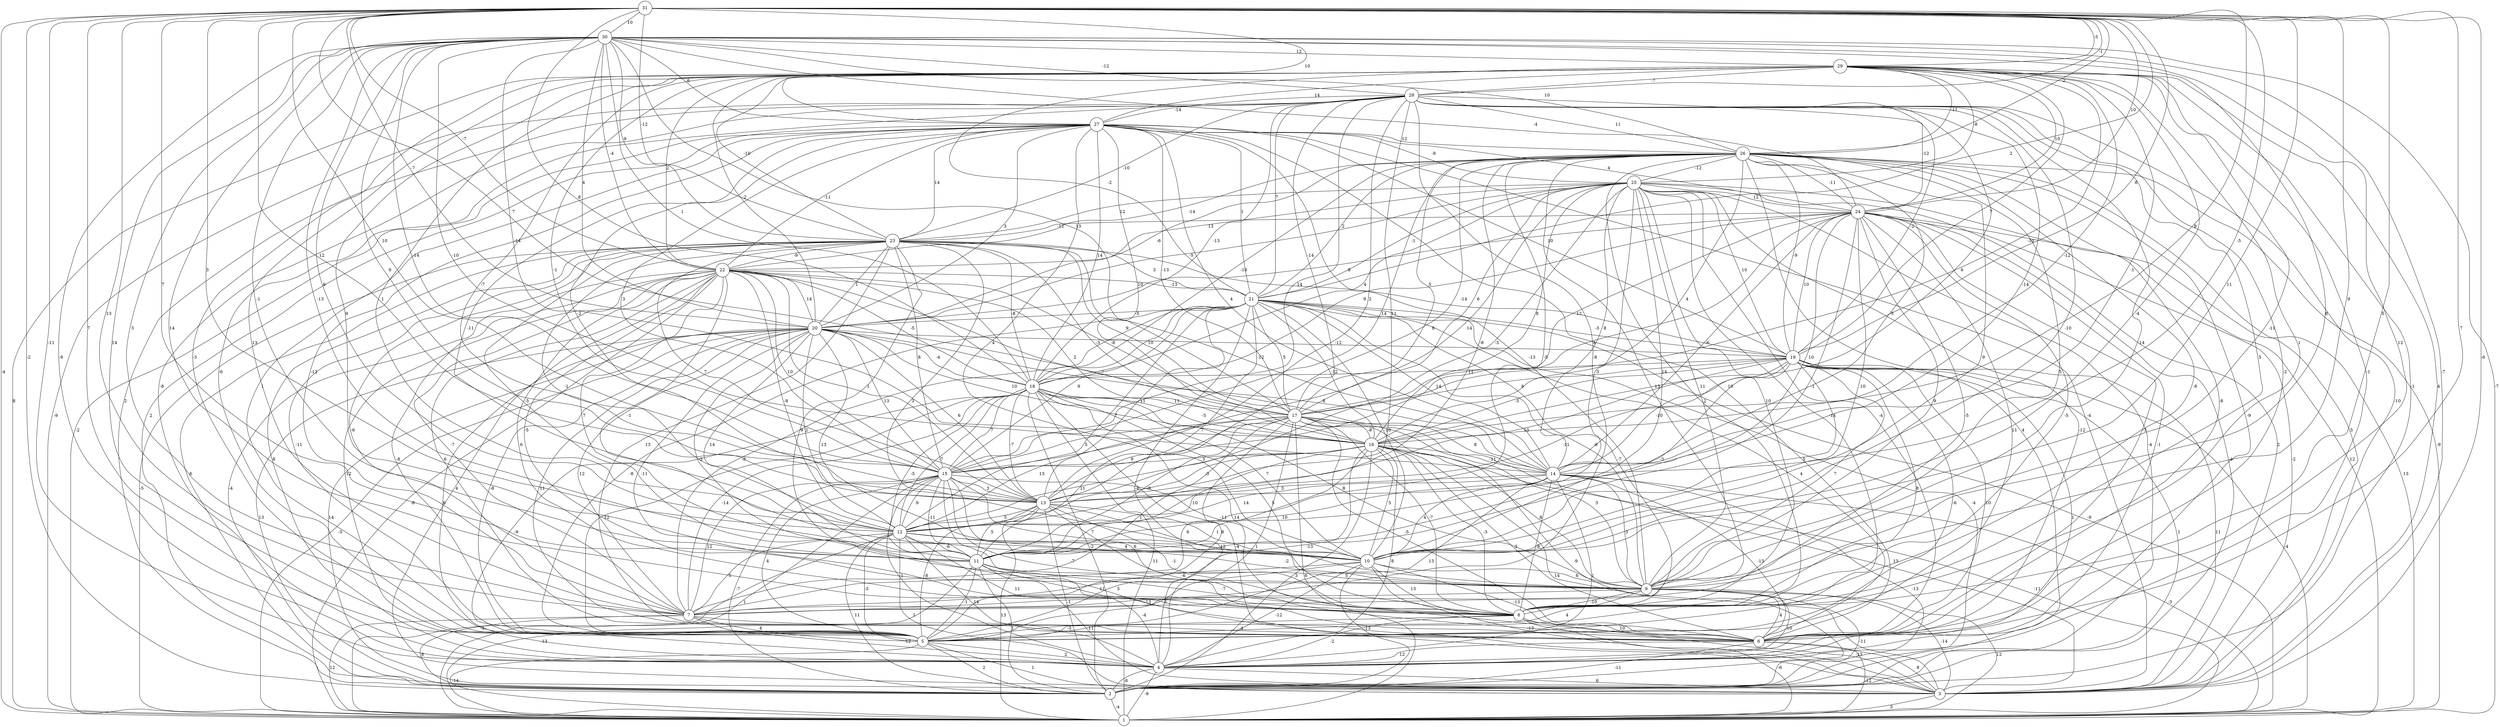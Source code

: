 graph { 
	 fontname="Helvetica,Arial,sans-serif" 
	 node [shape = circle]; 
	 31 -- 1 [label = "-4"];
	 31 -- 2 [label = "-2"];
	 31 -- 3 [label = "-6"];
	 31 -- 4 [label = "-11"];
	 31 -- 5 [label = "7"];
	 31 -- 6 [label = "7"];
	 31 -- 7 [label = "13"];
	 31 -- 8 [label = "5"];
	 31 -- 9 [label = "9"];
	 31 -- 10 [label = "11"];
	 31 -- 11 [label = "7"];
	 31 -- 12 [label = "3"];
	 31 -- 13 [label = "12"];
	 31 -- 14 [label = "-5"];
	 31 -- 15 [label = "10"];
	 31 -- 16 [label = "8"];
	 31 -- 17 [label = "7"];
	 31 -- 18 [label = "8"];
	 31 -- 19 [label = "8"];
	 31 -- 20 [label = "-7"];
	 31 -- 21 [label = "2"];
	 31 -- 22 [label = "-7"];
	 31 -- 23 [label = "-12"];
	 31 -- 24 [label = "10"];
	 31 -- 26 [label = "-2"];
	 31 -- 27 [label = "10"];
	 31 -- 28 [label = "-1"];
	 31 -- 29 [label = "-5"];
	 31 -- 30 [label = "10"];
	 30 -- 1 [label = "-7"];
	 30 -- 3 [label = "-7"];
	 30 -- 4 [label = "-9"];
	 30 -- 5 [label = "14"];
	 30 -- 6 [label = "12"];
	 30 -- 7 [label = "3"];
	 30 -- 8 [label = "14"];
	 30 -- 9 [label = "8"];
	 30 -- 10 [label = "-13"];
	 30 -- 11 [label = "-1"];
	 30 -- 12 [label = "6"];
	 30 -- 13 [label = "9"];
	 30 -- 14 [label = "-10"];
	 30 -- 15 [label = "-14"];
	 30 -- 16 [label = "-14"];
	 30 -- 17 [label = "13"];
	 30 -- 18 [label = "1"];
	 30 -- 20 [label = "4"];
	 30 -- 22 [label = "-4"];
	 30 -- 23 [label = "9"];
	 30 -- 24 [label = "-4"];
	 30 -- 26 [label = "10"];
	 30 -- 27 [label = "6"];
	 30 -- 28 [label = "-12"];
	 30 -- 29 [label = "12"];
	 29 -- 1 [label = "8"];
	 29 -- 2 [label = "-1"];
	 29 -- 3 [label = "4"];
	 29 -- 4 [label = "-1"];
	 29 -- 5 [label = "-3"];
	 29 -- 7 [label = "13"];
	 29 -- 8 [label = "1"];
	 29 -- 9 [label = "-11"];
	 29 -- 10 [label = "-4"];
	 29 -- 11 [label = "9"];
	 29 -- 12 [label = "1"];
	 29 -- 13 [label = "-7"];
	 29 -- 14 [label = "-1"];
	 29 -- 15 [label = "-1"];
	 29 -- 16 [label = "-12"];
	 29 -- 17 [label = "-10"];
	 29 -- 19 [label = "7"];
	 29 -- 20 [label = "-2"];
	 29 -- 21 [label = "-2"];
	 29 -- 22 [label = "2"];
	 29 -- 23 [label = "-10"];
	 29 -- 24 [label = "10"];
	 29 -- 25 [label = "-8"];
	 29 -- 26 [label = "-11"];
	 29 -- 27 [label = "14"];
	 29 -- 28 [label = "-7"];
	 28 -- 1 [label = "-9"];
	 28 -- 2 [label = "2"];
	 28 -- 3 [label = "-10"];
	 28 -- 4 [label = "-8"];
	 28 -- 5 [label = "-6"];
	 28 -- 6 [label = "-2"];
	 28 -- 7 [label = "-8"];
	 28 -- 8 [label = "5"];
	 28 -- 9 [label = "-14"];
	 28 -- 10 [label = "-10"];
	 28 -- 12 [label = "11"];
	 28 -- 13 [label = "2"];
	 28 -- 14 [label = "-14"];
	 28 -- 15 [label = "14"];
	 28 -- 16 [label = "6"];
	 28 -- 17 [label = "-14"];
	 28 -- 18 [label = "-13"];
	 28 -- 19 [label = "-2"];
	 28 -- 21 [label = "7"];
	 28 -- 23 [label = "-10"];
	 28 -- 24 [label = "-12"];
	 28 -- 26 [label = "11"];
	 28 -- 27 [label = "-14"];
	 27 -- 1 [label = "-2"];
	 27 -- 2 [label = "2"];
	 27 -- 3 [label = "-4"];
	 27 -- 5 [label = "1"];
	 27 -- 6 [label = "10"];
	 27 -- 7 [label = "-12"];
	 27 -- 9 [label = "-13"];
	 27 -- 10 [label = "4"];
	 27 -- 12 [label = "-11"];
	 27 -- 13 [label = "-2"];
	 27 -- 14 [label = "4"];
	 27 -- 15 [label = "3"];
	 27 -- 16 [label = "10"];
	 27 -- 17 [label = "-13"];
	 27 -- 18 [label = "14"];
	 27 -- 19 [label = "10"];
	 27 -- 20 [label = "3"];
	 27 -- 21 [label = "1"];
	 27 -- 22 [label = "-11"];
	 27 -- 23 [label = "14"];
	 27 -- 24 [label = "4"];
	 27 -- 25 [label = "-9"];
	 27 -- 26 [label = "12"];
	 26 -- 1 [label = "-9"];
	 26 -- 2 [label = "4"];
	 26 -- 3 [label = "5"];
	 26 -- 4 [label = "-9"];
	 26 -- 5 [label = "2"];
	 26 -- 6 [label = "-8"];
	 26 -- 7 [label = "13"];
	 26 -- 8 [label = "-8"];
	 26 -- 9 [label = "5"];
	 26 -- 10 [label = "9"];
	 26 -- 11 [label = "-5"];
	 26 -- 12 [label = "-8"];
	 26 -- 13 [label = "8"];
	 26 -- 14 [label = "5"];
	 26 -- 15 [label = "14"];
	 26 -- 16 [label = "4"];
	 26 -- 17 [label = "5"];
	 26 -- 18 [label = "-10"];
	 26 -- 19 [label = "-9"];
	 26 -- 20 [label = "-6"];
	 26 -- 21 [label = "2"];
	 26 -- 22 [label = "-14"];
	 26 -- 24 [label = "-11"];
	 26 -- 25 [label = "-12"];
	 25 -- 1 [label = "12"];
	 25 -- 2 [label = "-4"];
	 25 -- 3 [label = "2"];
	 25 -- 4 [label = "-12"];
	 25 -- 5 [label = "-14"];
	 25 -- 6 [label = "-4"];
	 25 -- 8 [label = "10"];
	 25 -- 9 [label = "11"];
	 25 -- 10 [label = "14"];
	 25 -- 11 [label = "3"];
	 25 -- 13 [label = "-3"];
	 25 -- 14 [label = "8"];
	 25 -- 15 [label = "14"];
	 25 -- 16 [label = "8"];
	 25 -- 17 [label = "6"];
	 25 -- 18 [label = "4"];
	 25 -- 19 [label = "10"];
	 25 -- 20 [label = "-5"];
	 25 -- 21 [label = "-1"];
	 25 -- 22 [label = "13"];
	 25 -- 23 [label = "12"];
	 25 -- 24 [label = "12"];
	 24 -- 1 [label = "13"];
	 24 -- 2 [label = "-4"];
	 24 -- 3 [label = "-2"];
	 24 -- 4 [label = "-1"];
	 24 -- 5 [label = "11"];
	 24 -- 6 [label = "-3"];
	 24 -- 7 [label = "-5"];
	 24 -- 8 [label = "-5"];
	 24 -- 9 [label = "9"];
	 24 -- 10 [label = "10"];
	 24 -- 11 [label = "-1"];
	 24 -- 13 [label = "10"];
	 24 -- 14 [label = "-6"];
	 24 -- 15 [label = "4"];
	 24 -- 17 [label = "12"];
	 24 -- 18 [label = "9"];
	 24 -- 19 [label = "10"];
	 24 -- 20 [label = "8"];
	 24 -- 23 [label = "-12"];
	 23 -- 1 [label = "-5"];
	 23 -- 2 [label = "6"];
	 23 -- 4 [label = "8"];
	 23 -- 5 [label = "-11"];
	 23 -- 6 [label = "13"];
	 23 -- 7 [label = "-6"];
	 23 -- 8 [label = "9"];
	 23 -- 10 [label = "3"];
	 23 -- 11 [label = "-5"];
	 23 -- 12 [label = "-1"];
	 23 -- 13 [label = "7"];
	 23 -- 14 [label = "-12"];
	 23 -- 15 [label = "8"];
	 23 -- 16 [label = "-3"];
	 23 -- 17 [label = "9"];
	 23 -- 18 [label = "-8"];
	 23 -- 19 [label = "-14"];
	 23 -- 20 [label = "1"];
	 23 -- 21 [label = "3"];
	 23 -- 22 [label = "-9"];
	 22 -- 1 [label = "-8"];
	 22 -- 2 [label = "-4"];
	 22 -- 3 [label = "4"];
	 22 -- 4 [label = "12"];
	 22 -- 5 [label = "-8"];
	 22 -- 6 [label = "6"];
	 22 -- 7 [label = "-7"];
	 22 -- 8 [label = "6"];
	 22 -- 9 [label = "-5"];
	 22 -- 10 [label = "-1"];
	 22 -- 11 [label = "7"];
	 22 -- 12 [label = "-8"];
	 22 -- 13 [label = "1"];
	 22 -- 14 [label = "7"];
	 22 -- 15 [label = "10"];
	 22 -- 16 [label = "2"];
	 22 -- 17 [label = "-8"];
	 22 -- 18 [label = "-5"];
	 22 -- 20 [label = "14"];
	 22 -- 21 [label = "-13"];
	 21 -- 1 [label = "-9"];
	 21 -- 2 [label = "-4"];
	 21 -- 4 [label = "-4"];
	 21 -- 5 [label = "-8"];
	 21 -- 6 [label = "4"];
	 21 -- 7 [label = "-8"];
	 21 -- 8 [label = "-7"];
	 21 -- 9 [label = "-6"];
	 21 -- 10 [label = "-10"];
	 21 -- 11 [label = "7"];
	 21 -- 12 [label = "7"];
	 21 -- 13 [label = "11"];
	 21 -- 14 [label = "14"];
	 21 -- 15 [label = "9"];
	 21 -- 16 [label = "-12"];
	 21 -- 17 [label = "5"];
	 21 -- 18 [label = "10"];
	 21 -- 19 [label = "-3"];
	 21 -- 20 [label = "-5"];
	 20 -- 1 [label = "-3"];
	 20 -- 2 [label = "13"];
	 20 -- 3 [label = "14"];
	 20 -- 4 [label = "6"];
	 20 -- 5 [label = "-8"];
	 20 -- 6 [label = "11"];
	 20 -- 7 [label = "12"];
	 20 -- 8 [label = "-11"];
	 20 -- 9 [label = "-2"];
	 20 -- 10 [label = "13"];
	 20 -- 11 [label = "14"];
	 20 -- 12 [label = "2"];
	 20 -- 13 [label = "6"];
	 20 -- 14 [label = "8"];
	 20 -- 15 [label = "13"];
	 20 -- 16 [label = "10"];
	 20 -- 18 [label = "-4"];
	 20 -- 19 [label = "-12"];
	 19 -- 1 [label = "-4"];
	 19 -- 2 [label = "1"];
	 19 -- 3 [label = "11"];
	 19 -- 4 [label = "1"];
	 19 -- 5 [label = "-6"];
	 19 -- 6 [label = "10"];
	 19 -- 8 [label = "8"];
	 19 -- 9 [label = "7"];
	 19 -- 10 [label = "5"];
	 19 -- 11 [label = "-3"];
	 19 -- 12 [label = "-11"];
	 19 -- 13 [label = "10"];
	 19 -- 14 [label = "-10"];
	 19 -- 16 [label = "-5"];
	 19 -- 17 [label = "6"];
	 19 -- 18 [label = "11"];
	 18 -- 1 [label = "11"];
	 18 -- 2 [label = "-2"];
	 18 -- 3 [label = "-4"];
	 18 -- 4 [label = "-9"];
	 18 -- 5 [label = "12"];
	 18 -- 6 [label = "14"];
	 18 -- 7 [label = "-14"];
	 18 -- 8 [label = "5"];
	 18 -- 9 [label = "8"];
	 18 -- 10 [label = "7"];
	 18 -- 11 [label = "-5"];
	 18 -- 12 [label = "-7"];
	 18 -- 13 [label = "-7"];
	 18 -- 15 [label = "7"];
	 18 -- 16 [label = "-5"];
	 18 -- 17 [label = "11"];
	 17 -- 1 [label = "6"];
	 17 -- 2 [label = "-9"];
	 17 -- 3 [label = "13"];
	 17 -- 4 [label = "1"];
	 17 -- 5 [label = "8"];
	 17 -- 6 [label = "-5"];
	 17 -- 7 [label = "1"];
	 17 -- 8 [label = "-7"];
	 17 -- 9 [label = "3"];
	 17 -- 11 [label = "-9"];
	 17 -- 12 [label = "13"];
	 17 -- 13 [label = "9"];
	 17 -- 14 [label = "8"];
	 17 -- 15 [label = "5"];
	 17 -- 16 [label = "-8"];
	 16 -- 1 [label = "-11"];
	 16 -- 2 [label = "3"];
	 16 -- 3 [label = "14"];
	 16 -- 4 [label = "8"];
	 16 -- 5 [label = "-13"];
	 16 -- 6 [label = "3"];
	 16 -- 7 [label = "6"];
	 16 -- 8 [label = "-3"];
	 16 -- 9 [label = "8"];
	 16 -- 10 [label = "5"];
	 16 -- 11 [label = "10"];
	 16 -- 12 [label = "11"];
	 16 -- 13 [label = "-3"];
	 16 -- 14 [label = "-11"];
	 16 -- 15 [label = "3"];
	 15 -- 1 [label = "1"];
	 15 -- 2 [label = "-7"];
	 15 -- 3 [label = "5"];
	 15 -- 4 [label = "1"];
	 15 -- 5 [label = "4"];
	 15 -- 6 [label = "-7"];
	 15 -- 7 [label = "12"];
	 15 -- 8 [label = "6"];
	 15 -- 9 [label = "7"];
	 15 -- 10 [label = "-11"];
	 15 -- 11 [label = "-11"];
	 15 -- 12 [label = "9"];
	 15 -- 13 [label = "3"];
	 14 -- 1 [label = "-3"];
	 14 -- 2 [label = "-13"];
	 14 -- 4 [label = "1"];
	 14 -- 5 [label = "13"];
	 14 -- 6 [label = "-13"];
	 14 -- 8 [label = "-8"];
	 14 -- 9 [label = "3"];
	 14 -- 10 [label = "4"];
	 14 -- 11 [label = "10"];
	 14 -- 12 [label = "14"];
	 14 -- 13 [label = "3"];
	 13 -- 1 [label = "13"];
	 13 -- 2 [label = "-1"];
	 13 -- 5 [label = "-8"];
	 13 -- 6 [label = "-6"];
	 13 -- 8 [label = "-1"];
	 13 -- 9 [label = "12"];
	 13 -- 10 [label = "1"];
	 13 -- 11 [label = "5"];
	 13 -- 12 [label = "5"];
	 12 -- 1 [label = "-3"];
	 12 -- 2 [label = "11"];
	 12 -- 3 [label = "1"];
	 12 -- 4 [label = "14"];
	 12 -- 5 [label = "-3"];
	 12 -- 6 [label = "11"];
	 12 -- 7 [label = "5"];
	 12 -- 9 [label = "-2"];
	 12 -- 10 [label = "4"];
	 12 -- 11 [label = "-6"];
	 11 -- 1 [label = "-13"];
	 11 -- 2 [label = "1"];
	 11 -- 3 [label = "11"];
	 11 -- 4 [label = "-4"];
	 11 -- 5 [label = "-1"];
	 11 -- 8 [label = "-7"];
	 11 -- 9 [label = "5"];
	 10 -- 2 [label = "13"];
	 10 -- 3 [label = "-13"];
	 10 -- 4 [label = "-12"];
	 10 -- 5 [label = "-3"];
	 10 -- 6 [label = "-13"];
	 10 -- 7 [label = "11"];
	 10 -- 8 [label = "13"];
	 10 -- 9 [label = "6"];
	 9 -- 1 [label = "12"];
	 9 -- 2 [label = "-11"];
	 9 -- 3 [label = "-14"];
	 9 -- 4 [label = "10"];
	 9 -- 5 [label = "4"];
	 9 -- 6 [label = "4"];
	 9 -- 7 [label = "-13"];
	 9 -- 8 [label = "-10"];
	 8 -- 1 [label = "-6"];
	 8 -- 3 [label = "-13"];
	 8 -- 4 [label = "-2"];
	 8 -- 5 [label = "-3"];
	 8 -- 6 [label = "10"];
	 7 -- 1 [label = "12"];
	 7 -- 2 [label = "8"];
	 7 -- 4 [label = "12"];
	 7 -- 5 [label = "4"];
	 7 -- 6 [label = "-4"];
	 6 -- 1 [label = "-12"];
	 6 -- 2 [label = "-11"];
	 6 -- 3 [label = "8"];
	 6 -- 4 [label = "12"];
	 5 -- 1 [label = "-14"];
	 5 -- 2 [label = "2"];
	 5 -- 3 [label = "1"];
	 5 -- 4 [label = "2"];
	 4 -- 1 [label = "-9"];
	 4 -- 2 [label = "-8"];
	 4 -- 3 [label = "6"];
	 3 -- 1 [label = "3"];
	 2 -- 1 [label = "-4"];
	 1;
	 2;
	 3;
	 4;
	 5;
	 6;
	 7;
	 8;
	 9;
	 10;
	 11;
	 12;
	 13;
	 14;
	 15;
	 16;
	 17;
	 18;
	 19;
	 20;
	 21;
	 22;
	 23;
	 24;
	 25;
	 26;
	 27;
	 28;
	 29;
	 30;
	 31;
}
